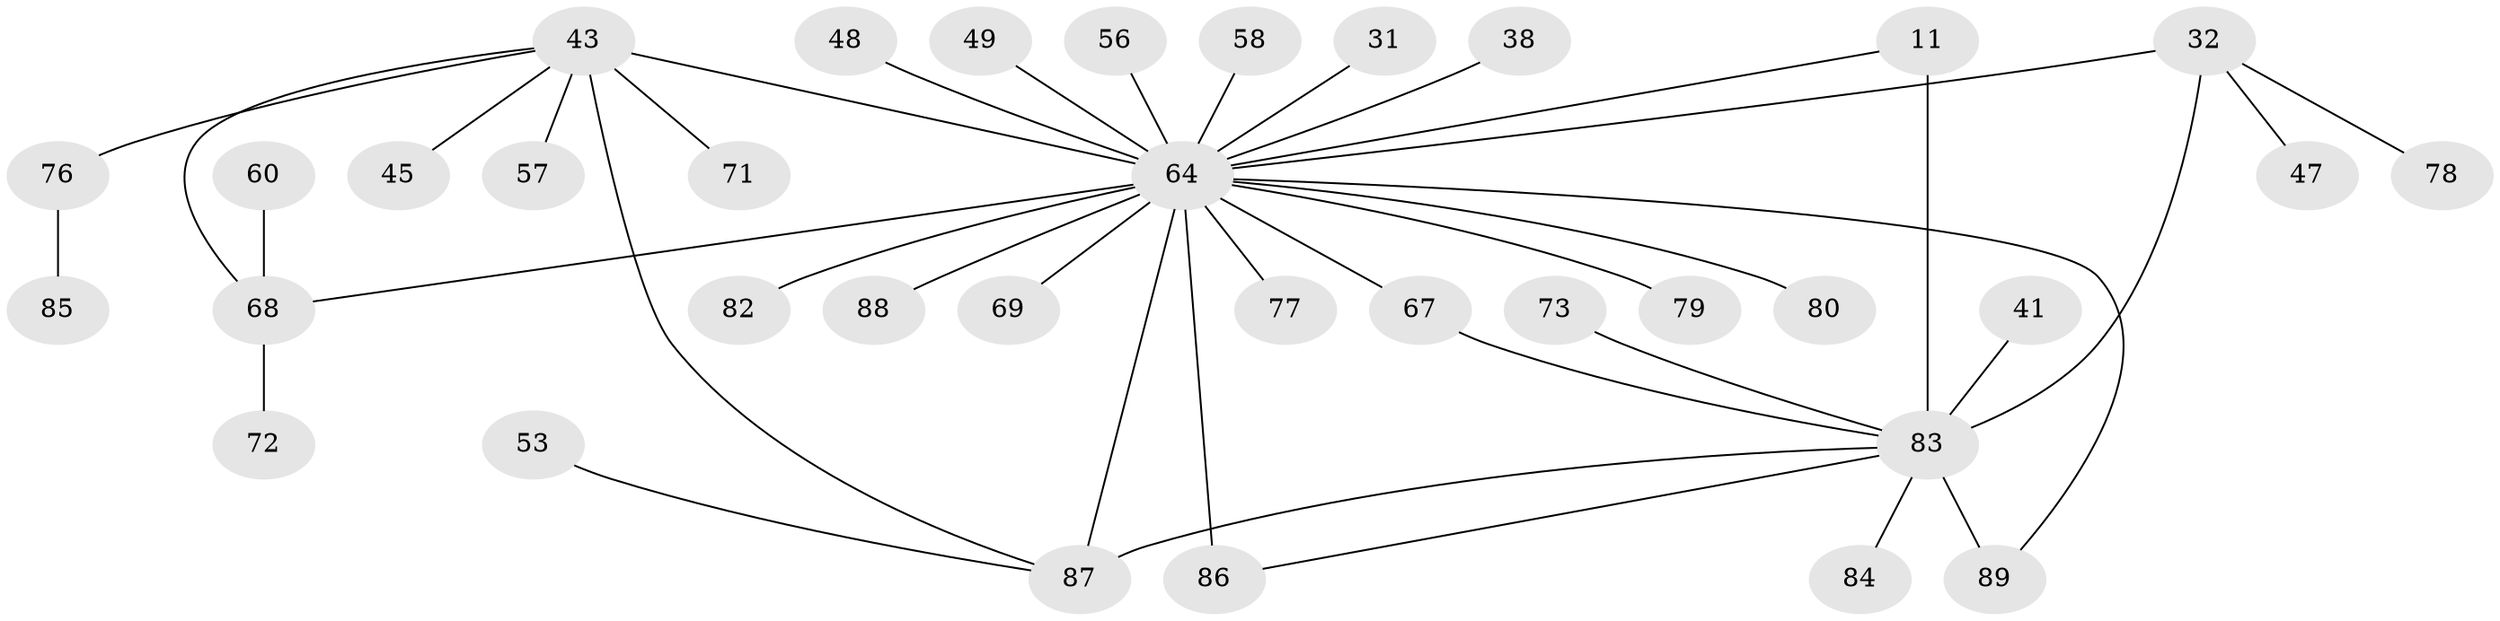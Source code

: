 // original degree distribution, {6: 0.02247191011235955, 4: 0.10112359550561797, 8: 0.02247191011235955, 5: 0.06741573033707865, 3: 0.21348314606741572, 1: 0.3258426966292135, 2: 0.24719101123595505}
// Generated by graph-tools (version 1.1) at 2025/44/03/04/25 21:44:35]
// undirected, 35 vertices, 41 edges
graph export_dot {
graph [start="1"]
  node [color=gray90,style=filled];
  11 [super="+1"];
  31;
  32 [super="+19+26+25"];
  38;
  41;
  43;
  45;
  47;
  48;
  49;
  53 [super="+30"];
  56 [super="+51"];
  57;
  58;
  60;
  64 [super="+34+18+46+33"];
  67 [super="+17"];
  68 [super="+66"];
  69;
  71;
  72;
  73;
  76;
  77 [super="+65"];
  78 [super="+75"];
  79;
  80;
  82;
  83 [super="+40+44+55+52+70+6+74"];
  84;
  85;
  86 [super="+54+81"];
  87 [super="+16+50+24"];
  88 [super="+63"];
  89 [super="+62"];
  11 -- 64 [weight=3];
  11 -- 83 [weight=6];
  31 -- 64;
  32 -- 47;
  32 -- 64 [weight=2];
  32 -- 83;
  32 -- 78;
  38 -- 64;
  41 -- 83;
  43 -- 45;
  43 -- 57;
  43 -- 71;
  43 -- 76;
  43 -- 87 [weight=2];
  43 -- 68;
  43 -- 64;
  48 -- 64;
  49 -- 64;
  53 -- 87;
  56 -- 64;
  58 -- 64;
  60 -- 68 [weight=2];
  64 -- 79;
  64 -- 80;
  64 -- 87 [weight=3];
  64 -- 67;
  64 -- 68;
  64 -- 69;
  64 -- 82;
  64 -- 89;
  64 -- 86 [weight=3];
  64 -- 88;
  64 -- 77;
  67 -- 83;
  68 -- 72 [weight=2];
  73 -- 83;
  76 -- 85;
  83 -- 84;
  83 -- 87;
  83 -- 86 [weight=2];
  83 -- 89 [weight=2];
}
